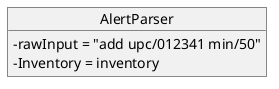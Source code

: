 @startuml
'https://plantuml.com/object-diagram
skinparam classAttributeIconSize 0
object AlertParser{
    - rawInput = "add upc/012341 min/50"
    - Inventory = inventory
}

@enduml
